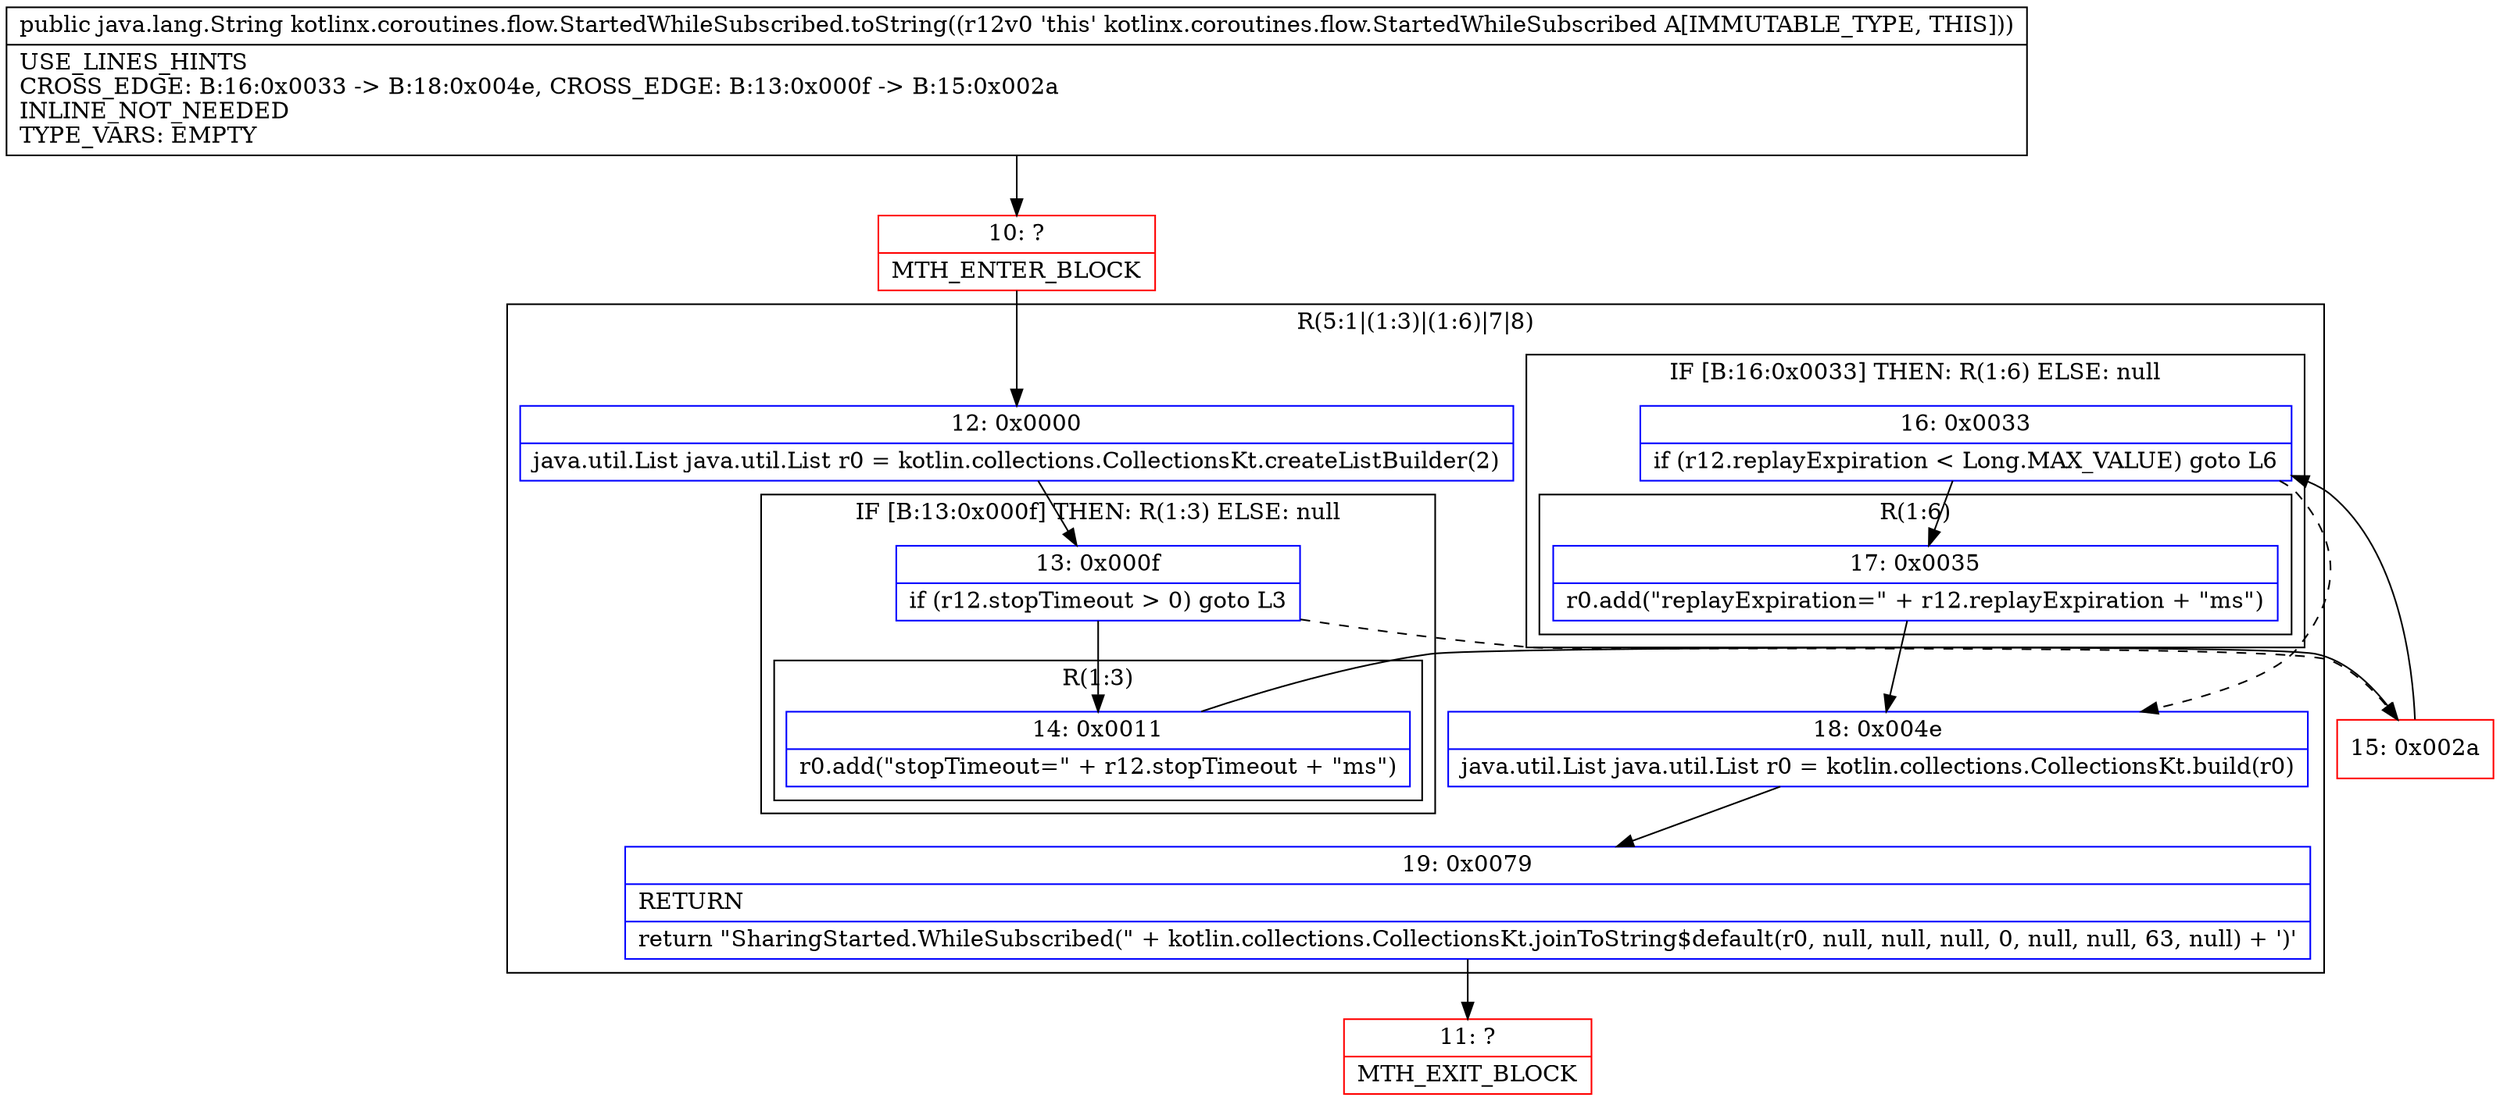 digraph "CFG forkotlinx.coroutines.flow.StartedWhileSubscribed.toString()Ljava\/lang\/String;" {
subgraph cluster_Region_1466960998 {
label = "R(5:1|(1:3)|(1:6)|7|8)";
node [shape=record,color=blue];
Node_12 [shape=record,label="{12\:\ 0x0000|java.util.List java.util.List r0 = kotlin.collections.CollectionsKt.createListBuilder(2)\l}"];
subgraph cluster_IfRegion_1540395555 {
label = "IF [B:13:0x000f] THEN: R(1:3) ELSE: null";
node [shape=record,color=blue];
Node_13 [shape=record,label="{13\:\ 0x000f|if (r12.stopTimeout \> 0) goto L3\l}"];
subgraph cluster_Region_409259614 {
label = "R(1:3)";
node [shape=record,color=blue];
Node_14 [shape=record,label="{14\:\ 0x0011|r0.add(\"stopTimeout=\" + r12.stopTimeout + \"ms\")\l}"];
}
}
subgraph cluster_IfRegion_857766966 {
label = "IF [B:16:0x0033] THEN: R(1:6) ELSE: null";
node [shape=record,color=blue];
Node_16 [shape=record,label="{16\:\ 0x0033|if (r12.replayExpiration \< Long.MAX_VALUE) goto L6\l}"];
subgraph cluster_Region_737103076 {
label = "R(1:6)";
node [shape=record,color=blue];
Node_17 [shape=record,label="{17\:\ 0x0035|r0.add(\"replayExpiration=\" + r12.replayExpiration + \"ms\")\l}"];
}
}
Node_18 [shape=record,label="{18\:\ 0x004e|java.util.List java.util.List r0 = kotlin.collections.CollectionsKt.build(r0)\l}"];
Node_19 [shape=record,label="{19\:\ 0x0079|RETURN\l|return \"SharingStarted.WhileSubscribed(\" + kotlin.collections.CollectionsKt.joinToString$default(r0, null, null, null, 0, null, null, 63, null) + ')'\l}"];
}
Node_10 [shape=record,color=red,label="{10\:\ ?|MTH_ENTER_BLOCK\l}"];
Node_15 [shape=record,color=red,label="{15\:\ 0x002a}"];
Node_11 [shape=record,color=red,label="{11\:\ ?|MTH_EXIT_BLOCK\l}"];
MethodNode[shape=record,label="{public java.lang.String kotlinx.coroutines.flow.StartedWhileSubscribed.toString((r12v0 'this' kotlinx.coroutines.flow.StartedWhileSubscribed A[IMMUTABLE_TYPE, THIS]))  | USE_LINES_HINTS\lCROSS_EDGE: B:16:0x0033 \-\> B:18:0x004e, CROSS_EDGE: B:13:0x000f \-\> B:15:0x002a\lINLINE_NOT_NEEDED\lTYPE_VARS: EMPTY\l}"];
MethodNode -> Node_10;Node_12 -> Node_13;
Node_13 -> Node_14;
Node_13 -> Node_15[style=dashed];
Node_14 -> Node_15;
Node_16 -> Node_17;
Node_16 -> Node_18[style=dashed];
Node_17 -> Node_18;
Node_18 -> Node_19;
Node_19 -> Node_11;
Node_10 -> Node_12;
Node_15 -> Node_16;
}

